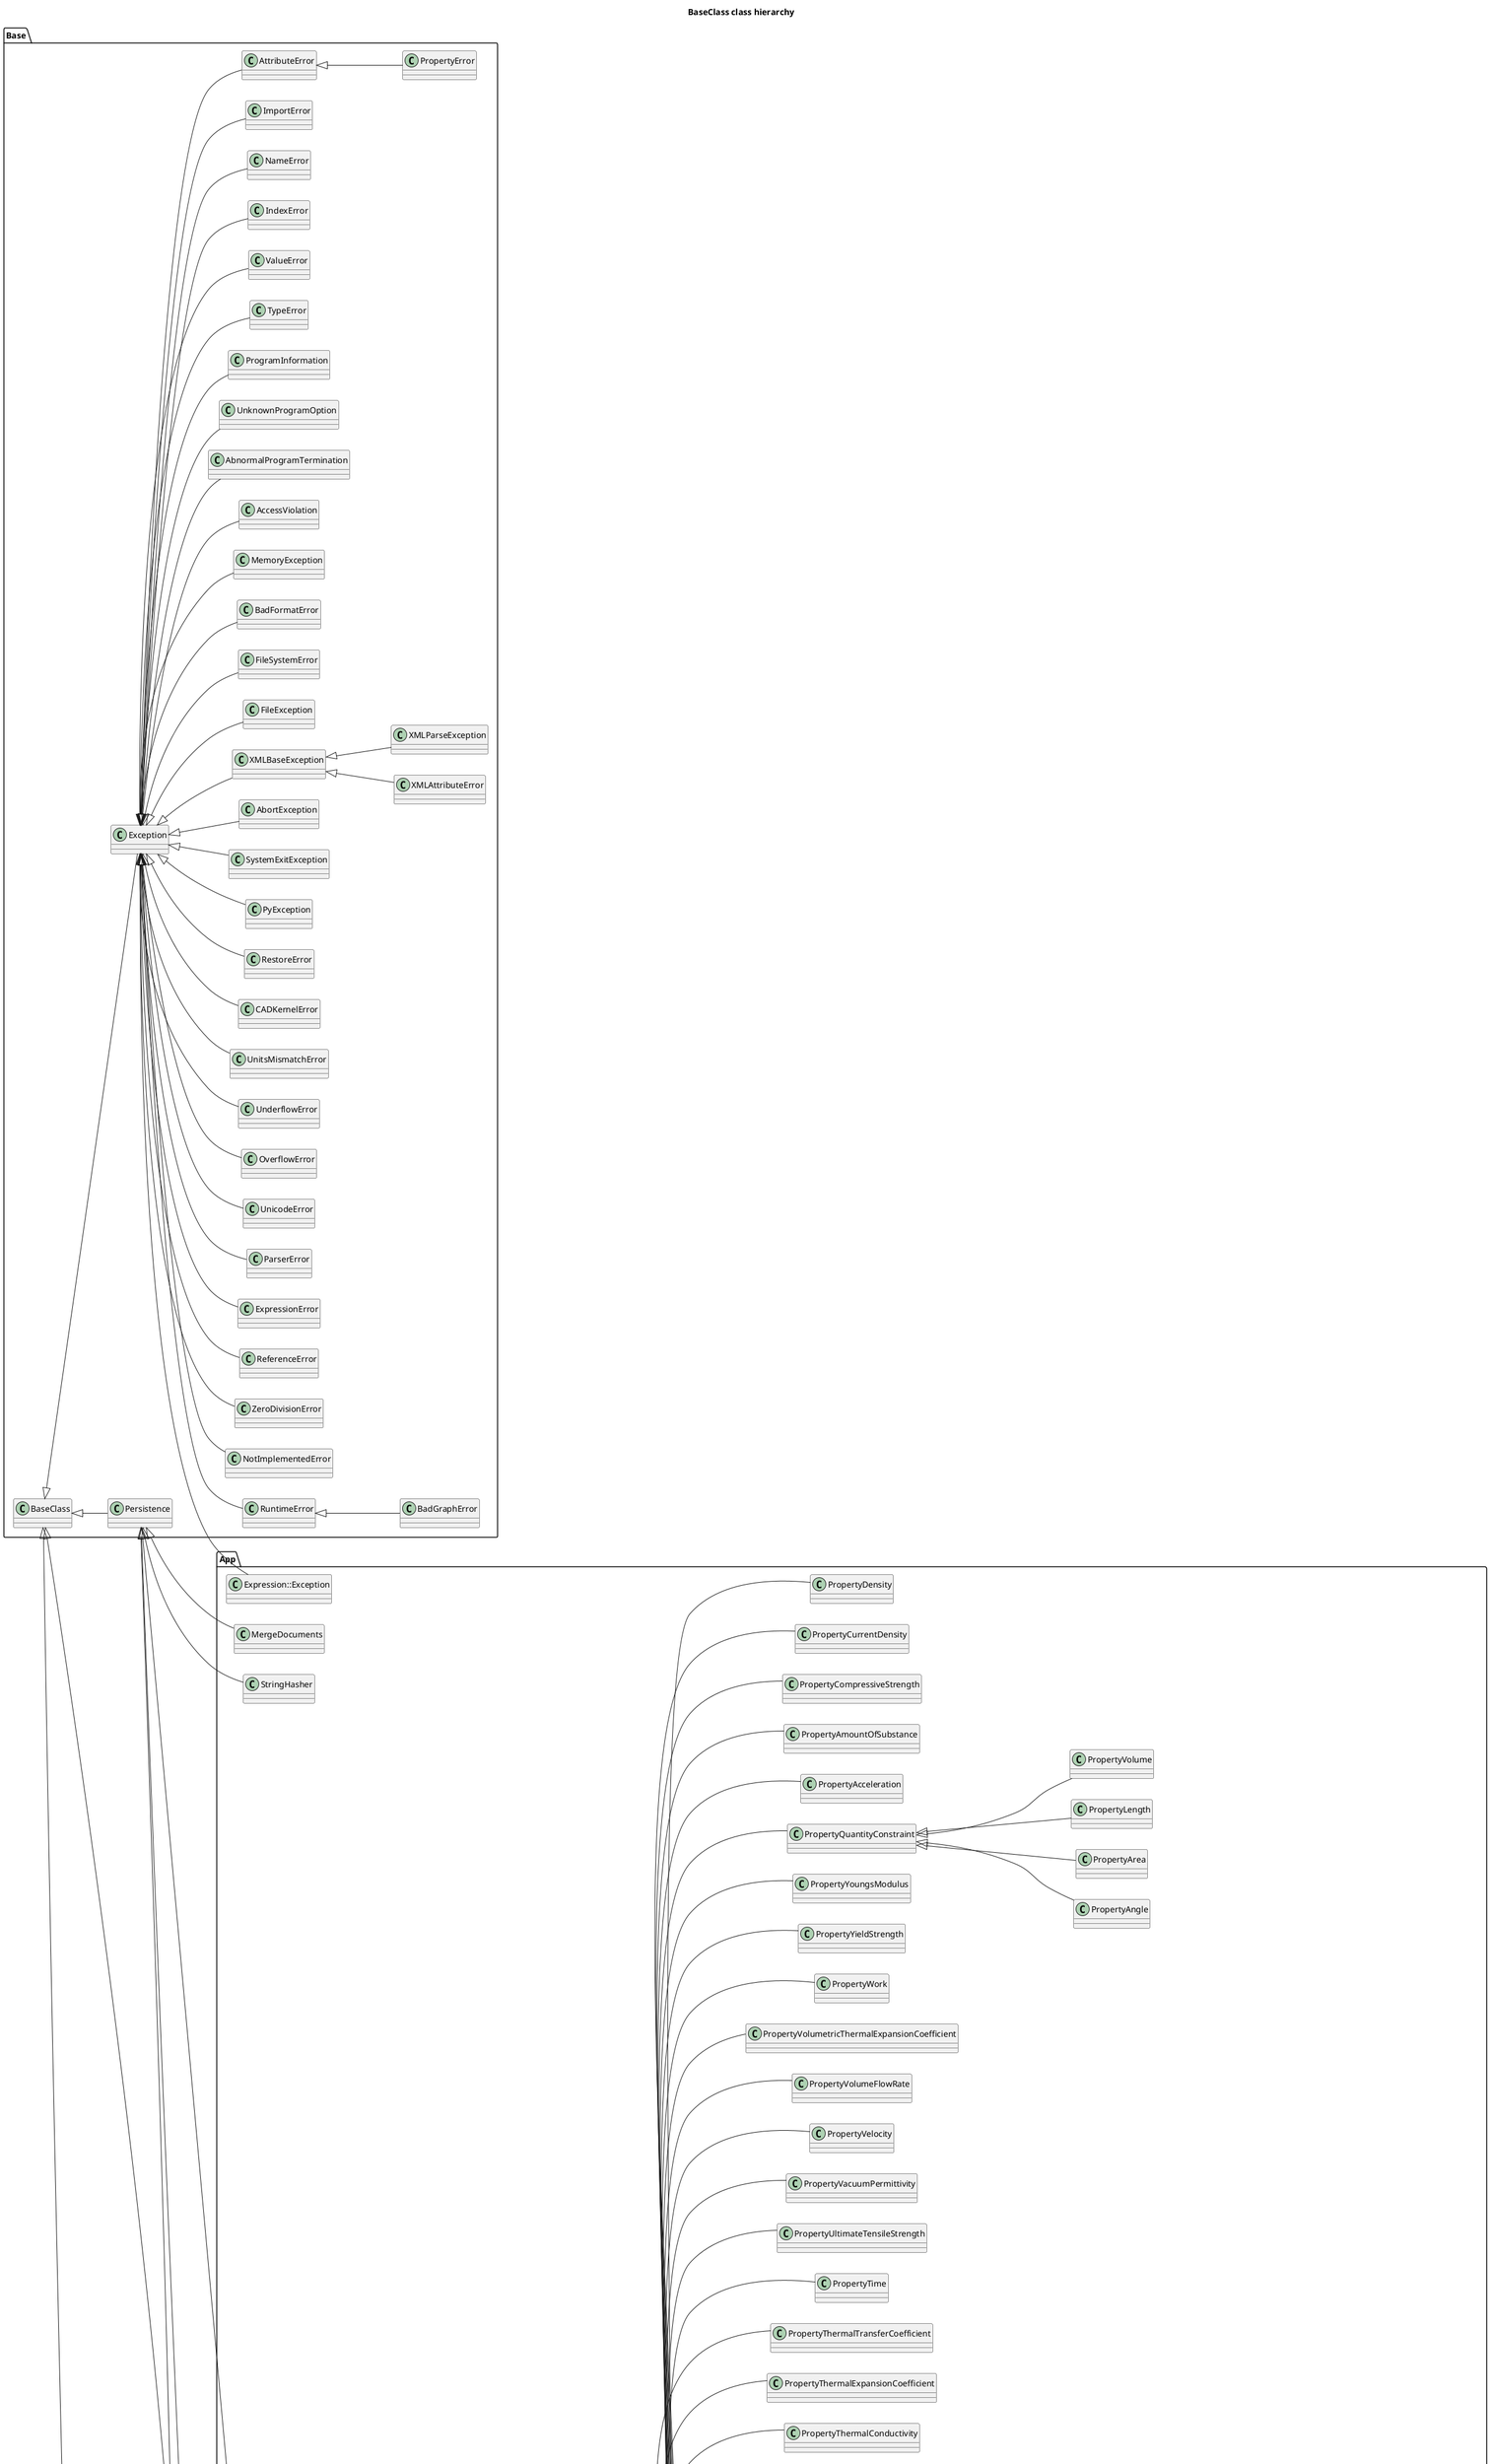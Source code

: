 @startuml
title BaseClass class hierarchy
left to right direction
package [Base] as C_0005614219575140048477 {
class "BaseClass" as C_0000947542648757283925
class C_0000947542648757283925 [[https://github.com/FreeCAD/FreeCAD/blob/2fcc5317fe3aee96ca73475986a577719fc78e20/src/Base/BaseClass.h#L138{BaseClass}]] {
__
}
class "Exception" as C_0015088504791117200172
class C_0015088504791117200172 [[https://github.com/FreeCAD/FreeCAD/blob/2fcc5317fe3aee96ca73475986a577719fc78e20/src/Base/Exception.h#L194{Exception}]] {
__
}
class "AbortException" as C_0016225557986123806786
class C_0016225557986123806786 [[https://github.com/FreeCAD/FreeCAD/blob/2fcc5317fe3aee96ca73475986a577719fc78e20/src/Base/Exception.h#L270{AbortException}]] {
__
}
class "XMLBaseException" as C_0012166159007113312890
class C_0012166159007113312890 [[https://github.com/FreeCAD/FreeCAD/blob/2fcc5317fe3aee96ca73475986a577719fc78e20/src/Base/Exception.h#L297{XMLBaseException}]] {
__
}
class "XMLParseException" as C_0015505157272329126357
class C_0015505157272329126357 [[https://github.com/FreeCAD/FreeCAD/blob/2fcc5317fe3aee96ca73475986a577719fc78e20/src/Base/Exception.h#L319{XMLParseException}]] {
__
}
class "XMLAttributeError" as C_0006243298968362680418
class C_0006243298968362680418 [[https://github.com/FreeCAD/FreeCAD/blob/2fcc5317fe3aee96ca73475986a577719fc78e20/src/Base/Exception.h#L345{XMLAttributeError}]] {
__
}
class "FileException" as C_0014751685873482732809
class C_0014751685873482732809 [[https://github.com/FreeCAD/FreeCAD/blob/2fcc5317fe3aee96ca73475986a577719fc78e20/src/Base/Exception.h#L371{FileException}]] {
__
}
class "FileSystemError" as C_0000655226751532333249
class C_0000655226751532333249 [[https://github.com/FreeCAD/FreeCAD/blob/2fcc5317fe3aee96ca73475986a577719fc78e20/src/Base/Exception.h#L414{FileSystemError}]] {
__
}
class "BadFormatError" as C_0003736967560718014799
class C_0003736967560718014799 [[https://github.com/FreeCAD/FreeCAD/blob/2fcc5317fe3aee96ca73475986a577719fc78e20/src/Base/Exception.h#L435{BadFormatError}]] {
__
}
class "MemoryException" as C_0010647672129479458821
class C_0010647672129479458821 [[https://github.com/FreeCAD/FreeCAD/blob/2fcc5317fe3aee96ca73475986a577719fc78e20/src/Base/Exception.h#L457{MemoryException}]] {
__
}
class "AccessViolation" as C_0015226186931003141888
class C_0015226186931003141888 [[https://github.com/FreeCAD/FreeCAD/blob/2fcc5317fe3aee96ca73475986a577719fc78e20/src/Base/Exception.h#L484{AccessViolation}]] {
__
}
class "AbnormalProgramTermination" as C_0004341231855729796479
class C_0004341231855729796479 [[https://github.com/FreeCAD/FreeCAD/blob/2fcc5317fe3aee96ca73475986a577719fc78e20/src/Base/Exception.h#L504{AbnormalProgramTermination}]] {
__
}
class "UnknownProgramOption" as C_0014378730354659335154
class C_0014378730354659335154 [[https://github.com/FreeCAD/FreeCAD/blob/2fcc5317fe3aee96ca73475986a577719fc78e20/src/Base/Exception.h#L525{UnknownProgramOption}]] {
__
}
class "ProgramInformation" as C_0001423799287608708235
class C_0001423799287608708235 [[https://github.com/FreeCAD/FreeCAD/blob/2fcc5317fe3aee96ca73475986a577719fc78e20/src/Base/Exception.h#L545{ProgramInformation}]] {
__
}
class "TypeError" as C_0016943525834433737367
class C_0016943525834433737367 [[https://github.com/FreeCAD/FreeCAD/blob/2fcc5317fe3aee96ca73475986a577719fc78e20/src/Base/Exception.h#L565{TypeError}]] {
__
}
class "ValueError" as C_0015903399003156914176
class C_0015903399003156914176 [[https://github.com/FreeCAD/FreeCAD/blob/2fcc5317fe3aee96ca73475986a577719fc78e20/src/Base/Exception.h#L585{ValueError}]] {
__
}
class "IndexError" as C_0013094592270066028231
class C_0013094592270066028231 [[https://github.com/FreeCAD/FreeCAD/blob/2fcc5317fe3aee96ca73475986a577719fc78e20/src/Base/Exception.h#L605{IndexError}]] {
__
}
class "NameError" as C_0006197556277516179758
class C_0006197556277516179758 [[https://github.com/FreeCAD/FreeCAD/blob/2fcc5317fe3aee96ca73475986a577719fc78e20/src/Base/Exception.h#L621{NameError}]] {
__
}
class "ImportError" as C_0001496100871506656929
class C_0001496100871506656929 [[https://github.com/FreeCAD/FreeCAD/blob/2fcc5317fe3aee96ca73475986a577719fc78e20/src/Base/Exception.h#L637{ImportError}]] {
__
}
class "AttributeError" as C_0005501221082971848996
class C_0005501221082971848996 [[https://github.com/FreeCAD/FreeCAD/blob/2fcc5317fe3aee96ca73475986a577719fc78e20/src/Base/Exception.h#L657{AttributeError}]] {
__
}
class "PropertyError" as C_0003996941564175107098
class C_0003996941564175107098 [[https://github.com/FreeCAD/FreeCAD/blob/2fcc5317fe3aee96ca73475986a577719fc78e20/src/Base/Exception.h#L677{PropertyError}]] {
__
}
class "RuntimeError" as C_0003166402041398533667
class C_0003166402041398533667 [[https://github.com/FreeCAD/FreeCAD/blob/2fcc5317fe3aee96ca73475986a577719fc78e20/src/Base/Exception.h#L697{RuntimeError}]] {
__
}
class "BadGraphError" as C_0007398822072455322260
class C_0007398822072455322260 [[https://github.com/FreeCAD/FreeCAD/blob/2fcc5317fe3aee96ca73475986a577719fc78e20/src/Base/Exception.h#L717{BadGraphError}]] {
__
}
class "NotImplementedError" as C_0007728640162548106282
class C_0007728640162548106282 [[https://github.com/FreeCAD/FreeCAD/blob/2fcc5317fe3aee96ca73475986a577719fc78e20/src/Base/Exception.h#L737{NotImplementedError}]] {
__
}
class "ZeroDivisionError" as C_0016128570694053260756
class C_0016128570694053260756 [[https://github.com/FreeCAD/FreeCAD/blob/2fcc5317fe3aee96ca73475986a577719fc78e20/src/Base/Exception.h#L757{ZeroDivisionError}]] {
__
}
class "ReferenceError" as C_0012975019495779861730
class C_0012975019495779861730 [[https://github.com/FreeCAD/FreeCAD/blob/2fcc5317fe3aee96ca73475986a577719fc78e20/src/Base/Exception.h#L777{ReferenceError}]] {
__
}
class "ExpressionError" as C_0006512309372907272137
class C_0006512309372907272137 [[https://github.com/FreeCAD/FreeCAD/blob/2fcc5317fe3aee96ca73475986a577719fc78e20/src/Base/Exception.h#L798{ExpressionError}]] {
__
}
class "ParserError" as C_0012246216344520464693
class C_0012246216344520464693 [[https://github.com/FreeCAD/FreeCAD/blob/2fcc5317fe3aee96ca73475986a577719fc78e20/src/Base/Exception.h#L818{ParserError}]] {
__
}
class "UnicodeError" as C_0007667943725356520438
class C_0007667943725356520438 [[https://github.com/FreeCAD/FreeCAD/blob/2fcc5317fe3aee96ca73475986a577719fc78e20/src/Base/Exception.h#L838{UnicodeError}]] {
__
}
class "OverflowError" as C_0013872602789070844279
class C_0013872602789070844279 [[https://github.com/FreeCAD/FreeCAD/blob/2fcc5317fe3aee96ca73475986a577719fc78e20/src/Base/Exception.h#L858{OverflowError}]] {
__
}
class "UnderflowError" as C_0014172474310361384907
class C_0014172474310361384907 [[https://github.com/FreeCAD/FreeCAD/blob/2fcc5317fe3aee96ca73475986a577719fc78e20/src/Base/Exception.h#L878{UnderflowError}]] {
__
}
class "UnitsMismatchError" as C_0012120892520199398381
class C_0012120892520199398381 [[https://github.com/FreeCAD/FreeCAD/blob/2fcc5317fe3aee96ca73475986a577719fc78e20/src/Base/Exception.h#L898{UnitsMismatchError}]] {
__
}
class "CADKernelError" as C_0005590186167618851811
class C_0005590186167618851811 [[https://github.com/FreeCAD/FreeCAD/blob/2fcc5317fe3aee96ca73475986a577719fc78e20/src/Base/Exception.h#L919{CADKernelError}]] {
__
}
class "RestoreError" as C_0017283742793185900281
class C_0017283742793185900281 [[https://github.com/FreeCAD/FreeCAD/blob/2fcc5317fe3aee96ca73475986a577719fc78e20/src/Base/Exception.h#L942{RestoreError}]] {
__
}
class "Persistence" as C_0011528780144950876692
class C_0011528780144950876692 [[https://github.com/FreeCAD/FreeCAD/blob/2fcc5317fe3aee96ca73475986a577719fc78e20/src/Base/Persistence.h#L36{Persistence}]] {
__
}
class "PyException" as C_0011199225664481075350
class C_0011199225664481075350 [[https://github.com/FreeCAD/FreeCAD/blob/2fcc5317fe3aee96ca73475986a577719fc78e20/src/Base/Interpreter.h#L93{PyException}]] {
__
}
class "SystemExitException" as C_0016591675190860528039
class C_0016591675190860528039 [[https://github.com/FreeCAD/FreeCAD/blob/2fcc5317fe3aee96ca73475986a577719fc78e20/src/Base/Interpreter.h#L158{SystemExitException}]] {
__
}
}
package [Data] as C_0007944022382666682349 {
class "Segment" as C_0001360846104043673985
class C_0001360846104043673985 [[https://github.com/FreeCAD/FreeCAD/blob/2fcc5317fe3aee96ca73475986a577719fc78e20/src/App/ComplexGeoData.h#L68{Segment}]] {
__
}
class "ComplexGeoData" as C_0002503828374302490757
class C_0002503828374302490757 [[https://github.com/FreeCAD/FreeCAD/blob/2fcc5317fe3aee96ca73475986a577719fc78e20/src/App/ComplexGeoData.h#L85{ComplexGeoData}]] {
__
}
}
package [App] as C_0018282610363821501524 {
class "StringID" as C_0013605707669487948616
class C_0013605707669487948616 [[https://github.com/FreeCAD/FreeCAD/blob/2fcc5317fe3aee96ca73475986a577719fc78e20/src/App/StringHasher.h#L77{StringID}]] {
__
}
class "StringHasher" as C_0017780509170682934100
class C_0017780509170682934100 [[https://github.com/FreeCAD/FreeCAD/blob/2fcc5317fe3aee96ca73475986a577719fc78e20/src/App/StringHasher.h#L633{StringHasher}]] {
__
}
class "Property" as C_0010695310204690954695
class C_0010695310204690954695 [[https://github.com/FreeCAD/FreeCAD/blob/2fcc5317fe3aee96ca73475986a577719fc78e20/src/App/Property.h#L55{Property}]] {
__
}
class "PropertyLists" as C_0011751656626629753837
class C_0011751656626629753837 [[https://github.com/FreeCAD/FreeCAD/blob/2fcc5317fe3aee96ca73475986a577719fc78e20/src/App/Property.h#L461{PropertyLists}]] {
__
}
class "PropertyContainer" as C_0011434723455086278527
class C_0011434723455086278527 [[https://github.com/FreeCAD/FreeCAD/blob/2fcc5317fe3aee96ca73475986a577719fc78e20/src/App/PropertyContainer.h#L143{PropertyContainer}]] {
__
}
class "ExtensionContainer" as C_0005435287129923806992
class C_0005435287129923806992 [[https://github.com/FreeCAD/FreeCAD/blob/2fcc5317fe3aee96ca73475986a577719fc78e20/src/App/ExtensionContainer.h#L110{ExtensionContainer}]] {
__
}
class "TransactionalObject" as C_0001631989300721126434
class C_0001631989300721126434 [[https://github.com/FreeCAD/FreeCAD/blob/2fcc5317fe3aee96ca73475986a577719fc78e20/src/App/TransactionalObject.h#L37{TransactionalObject}]] {
__
}
class "PropertyLinkBase" as C_0002608726600132821089
class C_0002608726600132821089 [[https://github.com/FreeCAD/FreeCAD/blob/2fcc5317fe3aee96ca73475986a577719fc78e20/src/App/PropertyLinks.h#L103{PropertyLinkBase}]] {
__
}
class "PropertyLink" as C_0005394693048280462702
class C_0005394693048280462702 [[https://github.com/FreeCAD/FreeCAD/blob/2fcc5317fe3aee96ca73475986a577719fc78e20/src/App/PropertyLinks.h#L605{PropertyLink}]] {
__
}
class "PropertyLinkChild" as C_0014314916584378037232
class C_0014314916584378037232 [[https://github.com/FreeCAD/FreeCAD/blob/2fcc5317fe3aee96ca73475986a577719fc78e20/src/App/PropertyLinks.h#L678{PropertyLinkChild}]] {
__
}
class "PropertyLinkGlobal" as C_0010633631867018251191
class C_0010633631867018251191 [[https://github.com/FreeCAD/FreeCAD/blob/2fcc5317fe3aee96ca73475986a577719fc78e20/src/App/PropertyLinks.h#L687{PropertyLinkGlobal}]] {
__
}
class "PropertyLinkHidden" as C_0013616926364260763754
class C_0013616926364260763754 [[https://github.com/FreeCAD/FreeCAD/blob/2fcc5317fe3aee96ca73475986a577719fc78e20/src/App/PropertyLinks.h#L696{PropertyLinkHidden}]] {
__
}
class "PropertyLinkListBase" as C_0008853167447719662535
class C_0008853167447719662535 [[https://github.com/FreeCAD/FreeCAD/blob/2fcc5317fe3aee96ca73475986a577719fc78e20/src/App/PropertyLinks.h#L704{PropertyLinkListBase}]] {
__
}
class "PropertyListsT<DocumentObject *,std::vector<DocumentObject *>,App::PropertyLinkListBase>" as C_0015735421993864143571
class C_0015735421993864143571 [[https://github.com/FreeCAD/FreeCAD/blob/2fcc5317fe3aee96ca73475986a577719fc78e20/src/App/PropertyLinks.h#L713{PropertyListsT}]] {
__
}
class "PropertyLinkList" as C_0014085980215244691733
class C_0014085980215244691733 [[https://github.com/FreeCAD/FreeCAD/blob/2fcc5317fe3aee96ca73475986a577719fc78e20/src/App/PropertyLinks.h#L713{PropertyLinkList}]] {
__
}
class "PropertyLinkListChild" as C_0000483996533066158537
class C_0000483996533066158537 [[https://github.com/FreeCAD/FreeCAD/blob/2fcc5317fe3aee96ca73475986a577719fc78e20/src/App/PropertyLinks.h#L780{PropertyLinkListChild}]] {
__
}
class "PropertyLinkListGlobal" as C_0014794734502999483957
class C_0014794734502999483957 [[https://github.com/FreeCAD/FreeCAD/blob/2fcc5317fe3aee96ca73475986a577719fc78e20/src/App/PropertyLinks.h#L789{PropertyLinkListGlobal}]] {
__
}
class "PropertyLinkListHidden" as C_0017518396032144104641
class C_0017518396032144104641 [[https://github.com/FreeCAD/FreeCAD/blob/2fcc5317fe3aee96ca73475986a577719fc78e20/src/App/PropertyLinks.h#L798{PropertyLinkListHidden}]] {
__
}
class "PropertyLinkSub" as C_0013271696616023367735
class C_0013271696616023367735 [[https://github.com/FreeCAD/FreeCAD/blob/2fcc5317fe3aee96ca73475986a577719fc78e20/src/App/PropertyLinks.h#L811{PropertyLinkSub}]] {
__
}
class "PropertyLinkSubChild" as C_0017665268868656249926
class C_0017665268868656249926 [[https://github.com/FreeCAD/FreeCAD/blob/2fcc5317fe3aee96ca73475986a577719fc78e20/src/App/PropertyLinks.h#L919{PropertyLinkSubChild}]] {
__
}
class "PropertyLinkSubGlobal" as C_0006041236939234429312
class C_0006041236939234429312 [[https://github.com/FreeCAD/FreeCAD/blob/2fcc5317fe3aee96ca73475986a577719fc78e20/src/App/PropertyLinks.h#L928{PropertyLinkSubGlobal}]] {
__
}
class "PropertyLinkSubHidden" as C_0009386227917955233007
class C_0009386227917955233007 [[https://github.com/FreeCAD/FreeCAD/blob/2fcc5317fe3aee96ca73475986a577719fc78e20/src/App/PropertyLinks.h#L937{PropertyLinkSubHidden}]] {
__
}
class "PropertyLinkSubList" as C_0013815104530485117626
class C_0013815104530485117626 [[https://github.com/FreeCAD/FreeCAD/blob/2fcc5317fe3aee96ca73475986a577719fc78e20/src/App/PropertyLinks.h#L944{PropertyLinkSubList}]] {
__
}
class "PropertyLinkSubListChild" as C_0011851115478722663312
class C_0011851115478722663312 [[https://github.com/FreeCAD/FreeCAD/blob/2fcc5317fe3aee96ca73475986a577719fc78e20/src/App/PropertyLinks.h#L1075{PropertyLinkSubListChild}]] {
__
}
class "PropertyLinkSubListGlobal" as C_0008317139342106350069
class C_0008317139342106350069 [[https://github.com/FreeCAD/FreeCAD/blob/2fcc5317fe3aee96ca73475986a577719fc78e20/src/App/PropertyLinks.h#L1084{PropertyLinkSubListGlobal}]] {
__
}
class "PropertyLinkSubListHidden" as C_0008535932535076062742
class C_0008535932535076062742 [[https://github.com/FreeCAD/FreeCAD/blob/2fcc5317fe3aee96ca73475986a577719fc78e20/src/App/PropertyLinks.h#L1093{PropertyLinkSubListHidden}]] {
__
}
class "PropertyXLink" as C_0008247520714140459012
class C_0008247520714140459012 [[https://github.com/FreeCAD/FreeCAD/blob/2fcc5317fe3aee96ca73475986a577719fc78e20/src/App/PropertyLinks.h#L1104{PropertyXLink}]] {
__
}
class "PropertyXLinkSub" as C_0005164548210261861936
class C_0005164548210261861936 [[https://github.com/FreeCAD/FreeCAD/blob/2fcc5317fe3aee96ca73475986a577719fc78e20/src/App/PropertyLinks.h#L1235{PropertyXLinkSub}]] {
__
}
class "PropertyXLinkSubHidden" as C_0000988221987250046899
class C_0000988221987250046899 [[https://github.com/FreeCAD/FreeCAD/blob/2fcc5317fe3aee96ca73475986a577719fc78e20/src/App/PropertyLinks.h#L1253{PropertyXLinkSubHidden}]] {
__
}
class "PropertyXLinkSubList" as C_0013779649905845948439
class C_0013779649905845948439 [[https://github.com/FreeCAD/FreeCAD/blob/2fcc5317fe3aee96ca73475986a577719fc78e20/src/App/PropertyLinks.h#L1262{PropertyXLinkSubList}]] {
__
}
class "PropertyXLinkList" as C_0005081099623483423674
class C_0005081099623483423674 [[https://github.com/FreeCAD/FreeCAD/blob/2fcc5317fe3aee96ca73475986a577719fc78e20/src/App/PropertyLinks.h#L1393{PropertyXLinkList}]] {
__
}
class "PropertyXLinkContainer" as C_0003243972351689768810
class C_0003243972351689768810 [[https://github.com/FreeCAD/FreeCAD/blob/2fcc5317fe3aee96ca73475986a577719fc78e20/src/App/PropertyLinks.h#L1409{PropertyXLinkContainer}]] {
__
}
class "PropertyExpressionContainer" as C_0013106666615412896747
class C_0013106666615412896747 [[https://github.com/FreeCAD/FreeCAD/blob/2fcc5317fe3aee96ca73475986a577719fc78e20/src/App/PropertyExpressionEngine.h#L47{PropertyExpressionContainer}]] {
__
}
class "PropertyExpressionEngine" as C_0012572907688142490737
class C_0012572907688142490737 [[https://github.com/FreeCAD/FreeCAD/blob/2fcc5317fe3aee96ca73475986a577719fc78e20/src/App/PropertyExpressionEngine.h#L64{PropertyExpressionEngine}]] {
__
}
class "PropertyInteger" as C_0010149275064017107462
class C_0010149275064017107462 [[https://github.com/FreeCAD/FreeCAD/blob/2fcc5317fe3aee96ca73475986a577719fc78e20/src/App/PropertyStandard.h#L53{PropertyInteger}]] {
__
}
class "PropertyPath" as C_0018350041598237777189
class C_0018350041598237777189 [[https://github.com/FreeCAD/FreeCAD/blob/2fcc5317fe3aee96ca73475986a577719fc78e20/src/App/PropertyStandard.h#L99{PropertyPath}]] {
__
}
class "PropertyEnumeration" as C_0004953339373382161483
class C_0004953339373382161483 [[https://github.com/FreeCAD/FreeCAD/blob/2fcc5317fe3aee96ca73475986a577719fc78e20/src/App/PropertyStandard.h#L146{PropertyEnumeration}]] {
__
}
class "PropertyIntegerConstraint" as C_0009463819923652853631
class C_0009463819923652853631 [[https://github.com/FreeCAD/FreeCAD/blob/2fcc5317fe3aee96ca73475986a577719fc78e20/src/App/PropertyStandard.h#L255{PropertyIntegerConstraint}]] {
__
}
class "PropertyPercent" as C_0009241998330662671036
class C_0009241998330662671036 [[https://github.com/FreeCAD/FreeCAD/blob/2fcc5317fe3aee96ca73475986a577719fc78e20/src/App/PropertyStandard.h#L326{PropertyPercent}]] {
__
}
class "PropertyIntegerSet" as C_0013486526236660896339
class C_0013486526236660896339 [[https://github.com/FreeCAD/FreeCAD/blob/2fcc5317fe3aee96ca73475986a577719fc78e20/src/App/PropertyStandard.h#L378{PropertyIntegerSet}]] {
__
}
class "PropertyMap" as C_0017896249762988195075
class C_0017896249762988195075 [[https://github.com/FreeCAD/FreeCAD/blob/2fcc5317fe3aee96ca73475986a577719fc78e20/src/App/PropertyStandard.h#L431{PropertyMap}]] {
__
}
class "PropertyFloat" as C_0012887428429727173509
class C_0012887428429727173509 [[https://github.com/FreeCAD/FreeCAD/blob/2fcc5317fe3aee96ca73475986a577719fc78e20/src/App/PropertyStandard.h#L498{PropertyFloat}]] {
__
}
class "PropertyFloatConstraint" as C_0007258721654348974081
class C_0007258721654348974081 [[https://github.com/FreeCAD/FreeCAD/blob/2fcc5317fe3aee96ca73475986a577719fc78e20/src/App/PropertyStandard.h#L552{PropertyFloatConstraint}]] {
__
}
class "PropertyPrecision" as C_0018122569786350485989
class C_0018122569786350485989 [[https://github.com/FreeCAD/FreeCAD/blob/2fcc5317fe3aee96ca73475986a577719fc78e20/src/App/PropertyStandard.h#L633{PropertyPrecision}]] {
__
}
class "PropertyString" as C_0016187210898358423369
class C_0016187210898358423369 [[https://github.com/FreeCAD/FreeCAD/blob/2fcc5317fe3aee96ca73475986a577719fc78e20/src/App/PropertyStandard.h#L685{PropertyString}]] {
__
}
class "PropertyUUID" as C_0006362021324240458965
class C_0006362021324240458965 [[https://github.com/FreeCAD/FreeCAD/blob/2fcc5317fe3aee96ca73475986a577719fc78e20/src/App/PropertyStandard.h#L739{PropertyUUID}]] {
__
}
class "PropertyFont" as C_0012939297882630267683
class C_0012939297882630267683 [[https://github.com/FreeCAD/FreeCAD/blob/2fcc5317fe3aee96ca73475986a577719fc78e20/src/App/PropertyStandard.h#L790{PropertyFont}]] {
__
}
class "PropertyBool" as C_0017832526763232648572
class C_0017832526763232648572 [[https://github.com/FreeCAD/FreeCAD/blob/2fcc5317fe3aee96ca73475986a577719fc78e20/src/App/PropertyStandard.h#L851{PropertyBool}]] {
__
}
class "PropertyColor" as C_0015230124054626886715
class C_0015230124054626886715 [[https://github.com/FreeCAD/FreeCAD/blob/2fcc5317fe3aee96ca73475986a577719fc78e20/src/App/PropertyStandard.h#L930{PropertyColor}]] {
__
}
class "PropertyMaterial" as C_0006865239829155458824
class C_0006865239829155458824 [[https://github.com/FreeCAD/FreeCAD/blob/2fcc5317fe3aee96ca73475986a577719fc78e20/src/App/PropertyStandard.h#L1020{PropertyMaterial}]] {
__
}
class "PropertyPersistentObject" as C_0003066670507548732533
class C_0003066670507548732533 [[https://github.com/FreeCAD/FreeCAD/blob/2fcc5317fe3aee96ca73475986a577719fc78e20/src/App/PropertyStandard.h#L1225{PropertyPersistentObject}]] {
__
}
class "PropertyVector" as C_0001461766869203530439
class C_0001461766869203530439 [[https://github.com/FreeCAD/FreeCAD/blob/2fcc5317fe3aee96ca73475986a577719fc78e20/src/App/PropertyGeo.h#L54{PropertyVector}]] {
__
}
class "PropertyVectorDistance" as C_0011370410471163533708
class C_0011370410471163533708 [[https://github.com/FreeCAD/FreeCAD/blob/2fcc5317fe3aee96ca73475986a577719fc78e20/src/App/PropertyGeo.h#L119{PropertyVectorDistance}]] {
__
}
class "PropertyPosition" as C_0012980437461845080659
class C_0012980437461845080659 [[https://github.com/FreeCAD/FreeCAD/blob/2fcc5317fe3aee96ca73475986a577719fc78e20/src/App/PropertyGeo.h#L145{PropertyPosition}]] {
__
}
class "PropertyDirection" as C_0014452969300742221927
class C_0014452969300742221927 [[https://github.com/FreeCAD/FreeCAD/blob/2fcc5317fe3aee96ca73475986a577719fc78e20/src/App/PropertyGeo.h#L171{PropertyDirection}]] {
__
}
class "PropertyMatrix" as C_0006649623973586094780
class C_0006649623973586094780 [[https://github.com/FreeCAD/FreeCAD/blob/2fcc5317fe3aee96ca73475986a577719fc78e20/src/App/PropertyGeo.h#L243{PropertyMatrix}]] {
__
}
class "PropertyPlacement" as C_0000677701823704837107
class C_0000677701823704837107 [[https://github.com/FreeCAD/FreeCAD/blob/2fcc5317fe3aee96ca73475986a577719fc78e20/src/App/PropertyGeo.h#L299{PropertyPlacement}]] {
__
}
class "PropertyPlacementLink" as C_0002333586462326365307
class C_0002333586462326365307 [[https://github.com/FreeCAD/FreeCAD/blob/2fcc5317fe3aee96ca73475986a577719fc78e20/src/App/PropertyGeo.h#L374{PropertyPlacementLink}]] {
__
}
class "PropertyRotation" as C_0007795314316200875755
class C_0007795314316200875755 [[https://github.com/FreeCAD/FreeCAD/blob/2fcc5317fe3aee96ca73475986a577719fc78e20/src/App/PropertyGeo.h#L434{PropertyRotation}]] {
__
}
class "PropertyGeometry" as C_0015689162663982196594
class C_0015689162663982196594 [[https://github.com/FreeCAD/FreeCAD/blob/2fcc5317fe3aee96ca73475986a577719fc78e20/src/App/PropertyGeo.h#L500{PropertyGeometry}]] {
__
}
class "PropertyComplexGeoData" as C_0005874754905266248765
class C_0005874754905266248765 [[https://github.com/FreeCAD/FreeCAD/blob/2fcc5317fe3aee96ca73475986a577719fc78e20/src/App/PropertyGeo.h#L524{PropertyComplexGeoData}]] {
__
}
class "Document" as C_0016033603647734666392
class C_0016033603647734666392 [[https://github.com/FreeCAD/FreeCAD/blob/2fcc5317fe3aee96ca73475986a577719fc78e20/src/App/Document.h#L61{Document}]] {
__
}
class "PropertyPythonObject" as C_0010073763032840863061
class C_0010073763032840863061 [[https://github.com/FreeCAD/FreeCAD/blob/2fcc5317fe3aee96ca73475986a577719fc78e20/src/App/PropertyPythonObject.h#L45{PropertyPythonObject}]] {
__
}
class "PropertyFile" as C_0015438268151369296952
class C_0015438268151369296952 [[https://github.com/FreeCAD/FreeCAD/blob/2fcc5317fe3aee96ca73475986a577719fc78e20/src/App/PropertyFile.h#L42{PropertyFile}]] {
__
}
class "PropertyFileIncluded" as C_0014984907955352612061
class C_0014984907955352612061 [[https://github.com/FreeCAD/FreeCAD/blob/2fcc5317fe3aee96ca73475986a577719fc78e20/src/App/PropertyFile.h#L75{PropertyFileIncluded}]] {
__
}
class "PropertyQuantity" as C_0014269413040790547216
class C_0014269413040790547216 [[https://github.com/FreeCAD/FreeCAD/blob/2fcc5317fe3aee96ca73475986a577719fc78e20/src/App/PropertyUnits.h#L42{PropertyQuantity}]] {
__
}
class "PropertyQuantityConstraint" as C_0011885667992304164553
class C_0011885667992304164553 [[https://github.com/FreeCAD/FreeCAD/blob/2fcc5317fe3aee96ca73475986a577719fc78e20/src/App/PropertyUnits.h#L82{PropertyQuantityConstraint}]] {
__
}
class "PropertyAcceleration" as C_0005125435232803714475
class C_0005125435232803714475 [[https://github.com/FreeCAD/FreeCAD/blob/2fcc5317fe3aee96ca73475986a577719fc78e20/src/App/PropertyUnits.h#L128{PropertyAcceleration}]] {
__
}
class "PropertyAmountOfSubstance" as C_0009034219065519484387
class C_0009034219065519484387 [[https://github.com/FreeCAD/FreeCAD/blob/2fcc5317fe3aee96ca73475986a577719fc78e20/src/App/PropertyUnits.h#L141{PropertyAmountOfSubstance}]] {
__
}
class "PropertyAngle" as C_0018026160994162675495
class C_0018026160994162675495 [[https://github.com/FreeCAD/FreeCAD/blob/2fcc5317fe3aee96ca73475986a577719fc78e20/src/App/PropertyUnits.h#L154{PropertyAngle}]] {
__
}
class "PropertyArea" as C_0009248001582584644105
class C_0009248001582584644105 [[https://github.com/FreeCAD/FreeCAD/blob/2fcc5317fe3aee96ca73475986a577719fc78e20/src/App/PropertyUnits.h#L168{PropertyArea}]] {
__
}
class "PropertyCompressiveStrength" as C_0015098407887226269354
class C_0015098407887226269354 [[https://github.com/FreeCAD/FreeCAD/blob/2fcc5317fe3aee96ca73475986a577719fc78e20/src/App/PropertyUnits.h#L181{PropertyCompressiveStrength}]] {
__
}
class "PropertyCurrentDensity" as C_0005517470564042081004
class C_0005517470564042081004 [[https://github.com/FreeCAD/FreeCAD/blob/2fcc5317fe3aee96ca73475986a577719fc78e20/src/App/PropertyUnits.h#L194{PropertyCurrentDensity}]] {
__
}
class "PropertyDensity" as C_0013751151762620995906
class C_0013751151762620995906 [[https://github.com/FreeCAD/FreeCAD/blob/2fcc5317fe3aee96ca73475986a577719fc78e20/src/App/PropertyUnits.h#L208{PropertyDensity}]] {
__
}
class "PropertyDissipationRate" as C_0001680601615617437360
class C_0001680601615617437360 [[https://github.com/FreeCAD/FreeCAD/blob/2fcc5317fe3aee96ca73475986a577719fc78e20/src/App/PropertyUnits.h#L221{PropertyDissipationRate}]] {
__
}
class "PropertyDistance" as C_0003796840685907020967
class C_0003796840685907020967 [[https://github.com/FreeCAD/FreeCAD/blob/2fcc5317fe3aee96ca73475986a577719fc78e20/src/App/PropertyUnits.h#L234{PropertyDistance}]] {
__
}
class "PropertyDynamicViscosity" as C_0002426905061851844762
class C_0002426905061851844762 [[https://github.com/FreeCAD/FreeCAD/blob/2fcc5317fe3aee96ca73475986a577719fc78e20/src/App/PropertyUnits.h#L247{PropertyDynamicViscosity}]] {
__
}
class "PropertyElectricalCapacitance" as C_0007380244183887158627
class C_0007380244183887158627 [[https://github.com/FreeCAD/FreeCAD/blob/2fcc5317fe3aee96ca73475986a577719fc78e20/src/App/PropertyUnits.h#L260{PropertyElectricalCapacitance}]] {
__
}
class "PropertyElectricalConductance" as C_0009995465184257900389
class C_0009995465184257900389 [[https://github.com/FreeCAD/FreeCAD/blob/2fcc5317fe3aee96ca73475986a577719fc78e20/src/App/PropertyUnits.h#L273{PropertyElectricalConductance}]] {
__
}
class "PropertyElectricalConductivity" as C_0003343697254810133802
class C_0003343697254810133802 [[https://github.com/FreeCAD/FreeCAD/blob/2fcc5317fe3aee96ca73475986a577719fc78e20/src/App/PropertyUnits.h#L286{PropertyElectricalConductivity}]] {
__
}
class "PropertyElectricalInductance" as C_0003975415372428184649
class C_0003975415372428184649 [[https://github.com/FreeCAD/FreeCAD/blob/2fcc5317fe3aee96ca73475986a577719fc78e20/src/App/PropertyUnits.h#L299{PropertyElectricalInductance}]] {
__
}
class "PropertyElectricalResistance" as C_0009725833482432524535
class C_0009725833482432524535 [[https://github.com/FreeCAD/FreeCAD/blob/2fcc5317fe3aee96ca73475986a577719fc78e20/src/App/PropertyUnits.h#L313{PropertyElectricalResistance}]] {
__
}
class "PropertyElectricCharge" as C_0001911308950326530176
class C_0001911308950326530176 [[https://github.com/FreeCAD/FreeCAD/blob/2fcc5317fe3aee96ca73475986a577719fc78e20/src/App/PropertyUnits.h#L326{PropertyElectricCharge}]] {
__
}
class "PropertyElectricCurrent" as C_0009313749301250433089
class C_0009313749301250433089 [[https://github.com/FreeCAD/FreeCAD/blob/2fcc5317fe3aee96ca73475986a577719fc78e20/src/App/PropertyUnits.h#L339{PropertyElectricCurrent}]] {
__
}
class "PropertyElectricPotential" as C_0015196558022315021702
class C_0015196558022315021702 [[https://github.com/FreeCAD/FreeCAD/blob/2fcc5317fe3aee96ca73475986a577719fc78e20/src/App/PropertyUnits.h#L352{PropertyElectricPotential}]] {
__
}
class "PropertyFrequency" as C_0009662905439710553177
class C_0009662905439710553177 [[https://github.com/FreeCAD/FreeCAD/blob/2fcc5317fe3aee96ca73475986a577719fc78e20/src/App/PropertyUnits.h#L365{PropertyFrequency}]] {
__
}
class "PropertyForce" as C_0010796431701332295157
class C_0010796431701332295157 [[https://github.com/FreeCAD/FreeCAD/blob/2fcc5317fe3aee96ca73475986a577719fc78e20/src/App/PropertyUnits.h#L378{PropertyForce}]] {
__
}
class "PropertyHeatFlux" as C_0014984476721088951721
class C_0014984476721088951721 [[https://github.com/FreeCAD/FreeCAD/blob/2fcc5317fe3aee96ca73475986a577719fc78e20/src/App/PropertyUnits.h#L391{PropertyHeatFlux}]] {
__
}
class "PropertyInverseArea" as C_0010932801116686433294
class C_0010932801116686433294 [[https://github.com/FreeCAD/FreeCAD/blob/2fcc5317fe3aee96ca73475986a577719fc78e20/src/App/PropertyUnits.h#L404{PropertyInverseArea}]] {
__
}
class "PropertyInverseLength" as C_0001295452357442334288
class C_0001295452357442334288 [[https://github.com/FreeCAD/FreeCAD/blob/2fcc5317fe3aee96ca73475986a577719fc78e20/src/App/PropertyUnits.h#L417{PropertyInverseLength}]] {
__
}
class "PropertyInverseVolume" as C_0002757069744623887368
class C_0002757069744623887368 [[https://github.com/FreeCAD/FreeCAD/blob/2fcc5317fe3aee96ca73475986a577719fc78e20/src/App/PropertyUnits.h#L430{PropertyInverseVolume}]] {
__
}
class "PropertyKinematicViscosity" as C_0000208020696042825923
class C_0000208020696042825923 [[https://github.com/FreeCAD/FreeCAD/blob/2fcc5317fe3aee96ca73475986a577719fc78e20/src/App/PropertyUnits.h#L443{PropertyKinematicViscosity}]] {
__
}
class "PropertyLength" as C_0012229978053508845138
class C_0012229978053508845138 [[https://github.com/FreeCAD/FreeCAD/blob/2fcc5317fe3aee96ca73475986a577719fc78e20/src/App/PropertyUnits.h#L456{PropertyLength}]] {
__
}
class "PropertyLuminousIntensity" as C_0006103817014616326461
class C_0006103817014616326461 [[https://github.com/FreeCAD/FreeCAD/blob/2fcc5317fe3aee96ca73475986a577719fc78e20/src/App/PropertyUnits.h#L469{PropertyLuminousIntensity}]] {
__
}
class "PropertyMagneticFieldStrength" as C_0002581843080807706356
class C_0002581843080807706356 [[https://github.com/FreeCAD/FreeCAD/blob/2fcc5317fe3aee96ca73475986a577719fc78e20/src/App/PropertyUnits.h#L482{PropertyMagneticFieldStrength}]] {
__
}
class "PropertyMagneticFlux" as C_0010083792903117958299
class C_0010083792903117958299 [[https://github.com/FreeCAD/FreeCAD/blob/2fcc5317fe3aee96ca73475986a577719fc78e20/src/App/PropertyUnits.h#L495{PropertyMagneticFlux}]] {
__
}
class "PropertyMagneticFluxDensity" as C_0008409867217007755712
class C_0008409867217007755712 [[https://github.com/FreeCAD/FreeCAD/blob/2fcc5317fe3aee96ca73475986a577719fc78e20/src/App/PropertyUnits.h#L508{PropertyMagneticFluxDensity}]] {
__
}
class "PropertyMagnetization" as C_0008379380719328827619
class C_0008379380719328827619 [[https://github.com/FreeCAD/FreeCAD/blob/2fcc5317fe3aee96ca73475986a577719fc78e20/src/App/PropertyUnits.h#L521{PropertyMagnetization}]] {
__
}
class "PropertyMass" as C_0006944994821631058349
class C_0006944994821631058349 [[https://github.com/FreeCAD/FreeCAD/blob/2fcc5317fe3aee96ca73475986a577719fc78e20/src/App/PropertyUnits.h#L534{PropertyMass}]] {
__
}
class "PropertyMoment" as C_0017539723616938281448
class C_0017539723616938281448 [[https://github.com/FreeCAD/FreeCAD/blob/2fcc5317fe3aee96ca73475986a577719fc78e20/src/App/PropertyUnits.h#L547{PropertyMoment}]] {
__
}
class "PropertyPressure" as C_0016266740192365586360
class C_0016266740192365586360 [[https://github.com/FreeCAD/FreeCAD/blob/2fcc5317fe3aee96ca73475986a577719fc78e20/src/App/PropertyUnits.h#L560{PropertyPressure}]] {
__
}
class "PropertyPower" as C_0017879206819242149021
class C_0017879206819242149021 [[https://github.com/FreeCAD/FreeCAD/blob/2fcc5317fe3aee96ca73475986a577719fc78e20/src/App/PropertyUnits.h#L573{PropertyPower}]] {
__
}
class "PropertyShearModulus" as C_0010687859219795030113
class C_0010687859219795030113 [[https://github.com/FreeCAD/FreeCAD/blob/2fcc5317fe3aee96ca73475986a577719fc78e20/src/App/PropertyUnits.h#L586{PropertyShearModulus}]] {
__
}
class "PropertySpecificEnergy" as C_0002938112120990311436
class C_0002938112120990311436 [[https://github.com/FreeCAD/FreeCAD/blob/2fcc5317fe3aee96ca73475986a577719fc78e20/src/App/PropertyUnits.h#L599{PropertySpecificEnergy}]] {
__
}
class "PropertySpecificHeat" as C_0001864299066073391244
class C_0001864299066073391244 [[https://github.com/FreeCAD/FreeCAD/blob/2fcc5317fe3aee96ca73475986a577719fc78e20/src/App/PropertyUnits.h#L612{PropertySpecificHeat}]] {
__
}
class "PropertySpeed" as C_0002525406540660570498
class C_0002525406540660570498 [[https://github.com/FreeCAD/FreeCAD/blob/2fcc5317fe3aee96ca73475986a577719fc78e20/src/App/PropertyUnits.h#L625{PropertySpeed}]] {
__
}
class "PropertyStiffness" as C_0002154538389258061894
class C_0002154538389258061894 [[https://github.com/FreeCAD/FreeCAD/blob/2fcc5317fe3aee96ca73475986a577719fc78e20/src/App/PropertyUnits.h#L638{PropertyStiffness}]] {
__
}
class "PropertyStiffnessDensity" as C_0005594744721042435017
class C_0005594744721042435017 [[https://github.com/FreeCAD/FreeCAD/blob/2fcc5317fe3aee96ca73475986a577719fc78e20/src/App/PropertyUnits.h#L651{PropertyStiffnessDensity}]] {
__
}
class "PropertyStress" as C_0014391077506285397562
class C_0014391077506285397562 [[https://github.com/FreeCAD/FreeCAD/blob/2fcc5317fe3aee96ca73475986a577719fc78e20/src/App/PropertyUnits.h#L664{PropertyStress}]] {
__
}
class "PropertyTemperature" as C_0010972050399595840583
class C_0010972050399595840583 [[https://github.com/FreeCAD/FreeCAD/blob/2fcc5317fe3aee96ca73475986a577719fc78e20/src/App/PropertyUnits.h#L677{PropertyTemperature}]] {
__
}
class "PropertyThermalConductivity" as C_0006336302910179917675
class C_0006336302910179917675 [[https://github.com/FreeCAD/FreeCAD/blob/2fcc5317fe3aee96ca73475986a577719fc78e20/src/App/PropertyUnits.h#L690{PropertyThermalConductivity}]] {
__
}
class "PropertyThermalExpansionCoefficient" as C_0018070088074014284301
class C_0018070088074014284301 [[https://github.com/FreeCAD/FreeCAD/blob/2fcc5317fe3aee96ca73475986a577719fc78e20/src/App/PropertyUnits.h#L703{PropertyThermalExpansionCoefficient}]] {
__
}
class "PropertyThermalTransferCoefficient" as C_0017378212826774787324
class C_0017378212826774787324 [[https://github.com/FreeCAD/FreeCAD/blob/2fcc5317fe3aee96ca73475986a577719fc78e20/src/App/PropertyUnits.h#L716{PropertyThermalTransferCoefficient}]] {
__
}
class "PropertyTime" as C_0013226022950931152231
class C_0013226022950931152231 [[https://github.com/FreeCAD/FreeCAD/blob/2fcc5317fe3aee96ca73475986a577719fc78e20/src/App/PropertyUnits.h#L729{PropertyTime}]] {
__
}
class "PropertyUltimateTensileStrength" as C_0002047156304027417177
class C_0002047156304027417177 [[https://github.com/FreeCAD/FreeCAD/blob/2fcc5317fe3aee96ca73475986a577719fc78e20/src/App/PropertyUnits.h#L742{PropertyUltimateTensileStrength}]] {
__
}
class "PropertyVacuumPermittivity" as C_0016112050631316858901
class C_0016112050631316858901 [[https://github.com/FreeCAD/FreeCAD/blob/2fcc5317fe3aee96ca73475986a577719fc78e20/src/App/PropertyUnits.h#L755{PropertyVacuumPermittivity}]] {
__
}
class "PropertyVelocity" as C_0002951396466333058901
class C_0002951396466333058901 [[https://github.com/FreeCAD/FreeCAD/blob/2fcc5317fe3aee96ca73475986a577719fc78e20/src/App/PropertyUnits.h#L768{PropertyVelocity}]] {
__
}
class "PropertyVolume" as C_0003030754449994017531
class C_0003030754449994017531 [[https://github.com/FreeCAD/FreeCAD/blob/2fcc5317fe3aee96ca73475986a577719fc78e20/src/App/PropertyUnits.h#L781{PropertyVolume}]] {
__
}
class "PropertyVolumeFlowRate" as C_0001568944232525334037
class C_0001568944232525334037 [[https://github.com/FreeCAD/FreeCAD/blob/2fcc5317fe3aee96ca73475986a577719fc78e20/src/App/PropertyUnits.h#L794{PropertyVolumeFlowRate}]] {
__
}
class "PropertyVolumetricThermalExpansionCoefficient" as C_0002101580744864181538
class C_0002101580744864181538 [[https://github.com/FreeCAD/FreeCAD/blob/2fcc5317fe3aee96ca73475986a577719fc78e20/src/App/PropertyUnits.h#L807{PropertyVolumetricThermalExpansionCoefficient}]] {
__
}
class "PropertyWork" as C_0018067031384507085677
class C_0018067031384507085677 [[https://github.com/FreeCAD/FreeCAD/blob/2fcc5317fe3aee96ca73475986a577719fc78e20/src/App/PropertyUnits.h#L820{PropertyWork}]] {
__
}
class "PropertyYieldStrength" as C_0016596212412331990836
class C_0016596212412331990836 [[https://github.com/FreeCAD/FreeCAD/blob/2fcc5317fe3aee96ca73475986a577719fc78e20/src/App/PropertyUnits.h#L833{PropertyYieldStrength}]] {
__
}
class "PropertyYoungsModulus" as C_0004282558421175836572
class C_0004282558421175836572 [[https://github.com/FreeCAD/FreeCAD/blob/2fcc5317fe3aee96ca73475986a577719fc78e20/src/App/PropertyUnits.h#L846{PropertyYoungsModulus}]] {
__
}
class "Expression::Exception" as C_0005650473859836092462
class C_0005650473859836092462 [[https://github.com/FreeCAD/FreeCAD/blob/2fcc5317fe3aee96ca73475986a577719fc78e20/src/App/Expression.h#L164{Expression::Exception}]] {
__
}
class "MergeDocuments" as C_0001870913455895323032
class C_0001870913455895323032 [[https://github.com/FreeCAD/FreeCAD/blob/2fcc5317fe3aee96ca73475986a577719fc78e20/src/App/MergeDocuments.h#L37{MergeDocuments}]] {
__
}
}
C_0000947542648757283925 <|-- C_0015088504791117200172
C_0015088504791117200172 <|-- C_0016225557986123806786
C_0015088504791117200172 <|-- C_0012166159007113312890
C_0012166159007113312890 <|-- C_0015505157272329126357
C_0012166159007113312890 <|-- C_0006243298968362680418
C_0015088504791117200172 <|-- C_0014751685873482732809
C_0015088504791117200172 <|-- C_0000655226751532333249
C_0015088504791117200172 <|-- C_0003736967560718014799
C_0015088504791117200172 <|-- C_0010647672129479458821
C_0015088504791117200172 <|-- C_0015226186931003141888
C_0015088504791117200172 <|-- C_0004341231855729796479
C_0015088504791117200172 <|-- C_0014378730354659335154
C_0015088504791117200172 <|-- C_0001423799287608708235
C_0015088504791117200172 <|-- C_0016943525834433737367
C_0015088504791117200172 <|-- C_0015903399003156914176
C_0015088504791117200172 <|-- C_0013094592270066028231
C_0015088504791117200172 <|-- C_0006197556277516179758
C_0015088504791117200172 <|-- C_0001496100871506656929
C_0015088504791117200172 <|-- C_0005501221082971848996
C_0005501221082971848996 <|-- C_0003996941564175107098
C_0015088504791117200172 <|-- C_0003166402041398533667
C_0003166402041398533667 <|-- C_0007398822072455322260
C_0015088504791117200172 <|-- C_0007728640162548106282
C_0015088504791117200172 <|-- C_0016128570694053260756
C_0015088504791117200172 <|-- C_0012975019495779861730
C_0015088504791117200172 <|-- C_0006512309372907272137
C_0015088504791117200172 <|-- C_0012246216344520464693
C_0015088504791117200172 <|-- C_0007667943725356520438
C_0015088504791117200172 <|-- C_0013872602789070844279
C_0015088504791117200172 <|-- C_0014172474310361384907
C_0015088504791117200172 <|-- C_0012120892520199398381
C_0015088504791117200172 <|-- C_0005590186167618851811
C_0015088504791117200172 <|-- C_0017283742793185900281
C_0000947542648757283925 <|-- C_0011528780144950876692
C_0015088504791117200172 <|-- C_0011199225664481075350
C_0015088504791117200172 <|-- C_0016591675190860528039
C_0000947542648757283925 <|-- C_0001360846104043673985
C_0011528780144950876692 <|-- C_0002503828374302490757
C_0000947542648757283925 <|-- C_0013605707669487948616
C_0011528780144950876692 <|-- C_0017780509170682934100
C_0011528780144950876692 <|-- C_0010695310204690954695
C_0010695310204690954695 <|-- C_0011751656626629753837
C_0011528780144950876692 <|-- C_0011434723455086278527
C_0011434723455086278527 <|-- C_0005435287129923806992
C_0005435287129923806992 <|-- C_0001631989300721126434
C_0010695310204690954695 <|-- C_0002608726600132821089
C_0002608726600132821089 <|-- C_0005394693048280462702
C_0005394693048280462702 <|-- C_0014314916584378037232
C_0005394693048280462702 <|-- C_0010633631867018251191
C_0005394693048280462702 <|-- C_0013616926364260763754
C_0002608726600132821089 <|-- C_0008853167447719662535
C_0008853167447719662535 <|-- C_0015735421993864143571
C_0015735421993864143571 <|-- C_0014085980215244691733
C_0014085980215244691733 <|-- C_0000483996533066158537
C_0014085980215244691733 <|-- C_0014794734502999483957
C_0014085980215244691733 <|-- C_0017518396032144104641
C_0002608726600132821089 <|-- C_0013271696616023367735
C_0013271696616023367735 <|-- C_0017665268868656249926
C_0013271696616023367735 <|-- C_0006041236939234429312
C_0013271696616023367735 <|-- C_0009386227917955233007
C_0002608726600132821089 <|-- C_0013815104530485117626
C_0013815104530485117626 <|-- C_0011851115478722663312
C_0013815104530485117626 <|-- C_0008317139342106350069
C_0013815104530485117626 <|-- C_0008535932535076062742
C_0010633631867018251191 <|-- C_0008247520714140459012
C_0008247520714140459012 <|-- C_0005164548210261861936
C_0005164548210261861936 <|-- C_0000988221987250046899
C_0002608726600132821089 <|-- C_0013779649905845948439
C_0013779649905845948439 <|-- C_0005081099623483423674
C_0002608726600132821089 <|-- C_0003243972351689768810
C_0003243972351689768810 <|-- C_0013106666615412896747
C_0013106666615412896747 <|-- C_0012572907688142490737
C_0010695310204690954695 <|-- C_0010149275064017107462
C_0010695310204690954695 <|-- C_0018350041598237777189
C_0010695310204690954695 <|-- C_0004953339373382161483
C_0010149275064017107462 <|-- C_0009463819923652853631
C_0009463819923652853631 <|-- C_0009241998330662671036
C_0010695310204690954695 <|-- C_0013486526236660896339
C_0010695310204690954695 <|-- C_0017896249762988195075
C_0010695310204690954695 <|-- C_0012887428429727173509
C_0012887428429727173509 <|-- C_0007258721654348974081
C_0007258721654348974081 <|-- C_0018122569786350485989
C_0010695310204690954695 <|-- C_0016187210898358423369
C_0010695310204690954695 <|-- C_0006362021324240458965
C_0016187210898358423369 <|-- C_0012939297882630267683
C_0010695310204690954695 <|-- C_0017832526763232648572
C_0010695310204690954695 <|-- C_0015230124054626886715
C_0010695310204690954695 <|-- C_0006865239829155458824
C_0016187210898358423369 <|-- C_0003066670507548732533
C_0010695310204690954695 <|-- C_0001461766869203530439
C_0001461766869203530439 <|-- C_0011370410471163533708
C_0001461766869203530439 <|-- C_0012980437461845080659
C_0001461766869203530439 <|-- C_0014452969300742221927
C_0010695310204690954695 <|-- C_0006649623973586094780
C_0010695310204690954695 <|-- C_0000677701823704837107
C_0005394693048280462702 <|-- C_0002333586462326365307
C_0010695310204690954695 <|-- C_0007795314316200875755
C_0010695310204690954695 <|-- C_0015689162663982196594
C_0015689162663982196594 <|-- C_0005874754905266248765
C_0011434723455086278527 <|-- C_0016033603647734666392
C_0010695310204690954695 <|-- C_0010073763032840863061
C_0016187210898358423369 <|-- C_0015438268151369296952
C_0010695310204690954695 <|-- C_0014984907955352612061
C_0012887428429727173509 <|-- C_0014269413040790547216
C_0014269413040790547216 <|-- C_0011885667992304164553
C_0014269413040790547216 <|-- C_0005125435232803714475
C_0014269413040790547216 <|-- C_0009034219065519484387
C_0011885667992304164553 <|-- C_0018026160994162675495
C_0011885667992304164553 <|-- C_0009248001582584644105
C_0014269413040790547216 <|-- C_0015098407887226269354
C_0014269413040790547216 <|-- C_0005517470564042081004
C_0014269413040790547216 <|-- C_0013751151762620995906
C_0014269413040790547216 <|-- C_0001680601615617437360
C_0014269413040790547216 <|-- C_0003796840685907020967
C_0014269413040790547216 <|-- C_0002426905061851844762
C_0014269413040790547216 <|-- C_0007380244183887158627
C_0014269413040790547216 <|-- C_0009995465184257900389
C_0014269413040790547216 <|-- C_0003343697254810133802
C_0014269413040790547216 <|-- C_0003975415372428184649
C_0014269413040790547216 <|-- C_0009725833482432524535
C_0014269413040790547216 <|-- C_0001911308950326530176
C_0014269413040790547216 <|-- C_0009313749301250433089
C_0014269413040790547216 <|-- C_0015196558022315021702
C_0014269413040790547216 <|-- C_0009662905439710553177
C_0014269413040790547216 <|-- C_0010796431701332295157
C_0014269413040790547216 <|-- C_0014984476721088951721
C_0014269413040790547216 <|-- C_0010932801116686433294
C_0014269413040790547216 <|-- C_0001295452357442334288
C_0014269413040790547216 <|-- C_0002757069744623887368
C_0014269413040790547216 <|-- C_0000208020696042825923
C_0011885667992304164553 <|-- C_0012229978053508845138
C_0014269413040790547216 <|-- C_0006103817014616326461
C_0014269413040790547216 <|-- C_0002581843080807706356
C_0014269413040790547216 <|-- C_0010083792903117958299
C_0014269413040790547216 <|-- C_0008409867217007755712
C_0014269413040790547216 <|-- C_0008379380719328827619
C_0014269413040790547216 <|-- C_0006944994821631058349
C_0014269413040790547216 <|-- C_0017539723616938281448
C_0014269413040790547216 <|-- C_0016266740192365586360
C_0014269413040790547216 <|-- C_0017879206819242149021
C_0014269413040790547216 <|-- C_0010687859219795030113
C_0014269413040790547216 <|-- C_0002938112120990311436
C_0014269413040790547216 <|-- C_0001864299066073391244
C_0014269413040790547216 <|-- C_0002525406540660570498
C_0014269413040790547216 <|-- C_0002154538389258061894
C_0014269413040790547216 <|-- C_0005594744721042435017
C_0014269413040790547216 <|-- C_0014391077506285397562
C_0014269413040790547216 <|-- C_0010972050399595840583
C_0014269413040790547216 <|-- C_0006336302910179917675
C_0014269413040790547216 <|-- C_0018070088074014284301
C_0014269413040790547216 <|-- C_0017378212826774787324
C_0014269413040790547216 <|-- C_0013226022950931152231
C_0014269413040790547216 <|-- C_0002047156304027417177
C_0014269413040790547216 <|-- C_0016112050631316858901
C_0014269413040790547216 <|-- C_0002951396466333058901
C_0011885667992304164553 <|-- C_0003030754449994017531
C_0014269413040790547216 <|-- C_0001568944232525334037
C_0014269413040790547216 <|-- C_0002101580744864181538
C_0014269413040790547216 <|-- C_0018067031384507085677
C_0014269413040790547216 <|-- C_0016596212412331990836
C_0014269413040790547216 <|-- C_0004282558421175836572
C_0015088504791117200172 <|-- C_0005650473859836092462
C_0011528780144950876692 <|-- C_0001870913455895323032

'Generated with clang-uml, version 0.6.0
'LLVM version Ubuntu clang version 19.1.1 (1ubuntu1)
@enduml
